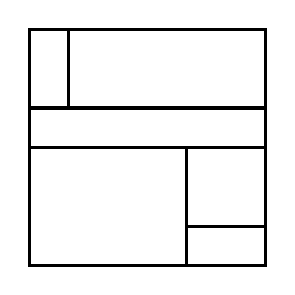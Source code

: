 \begin{tikzpicture}[very thick, scale=.5]
    \draw (0,4) rectangle (1,6);
    \draw (1,4) rectangle (6,6);
    \draw (0,3) rectangle (6,4);
    \draw (0,0) rectangle (4,3);
    \draw (4,1) rectangle (6,3);
    \draw (4,0) rectangle (6,1);
\end{tikzpicture}
